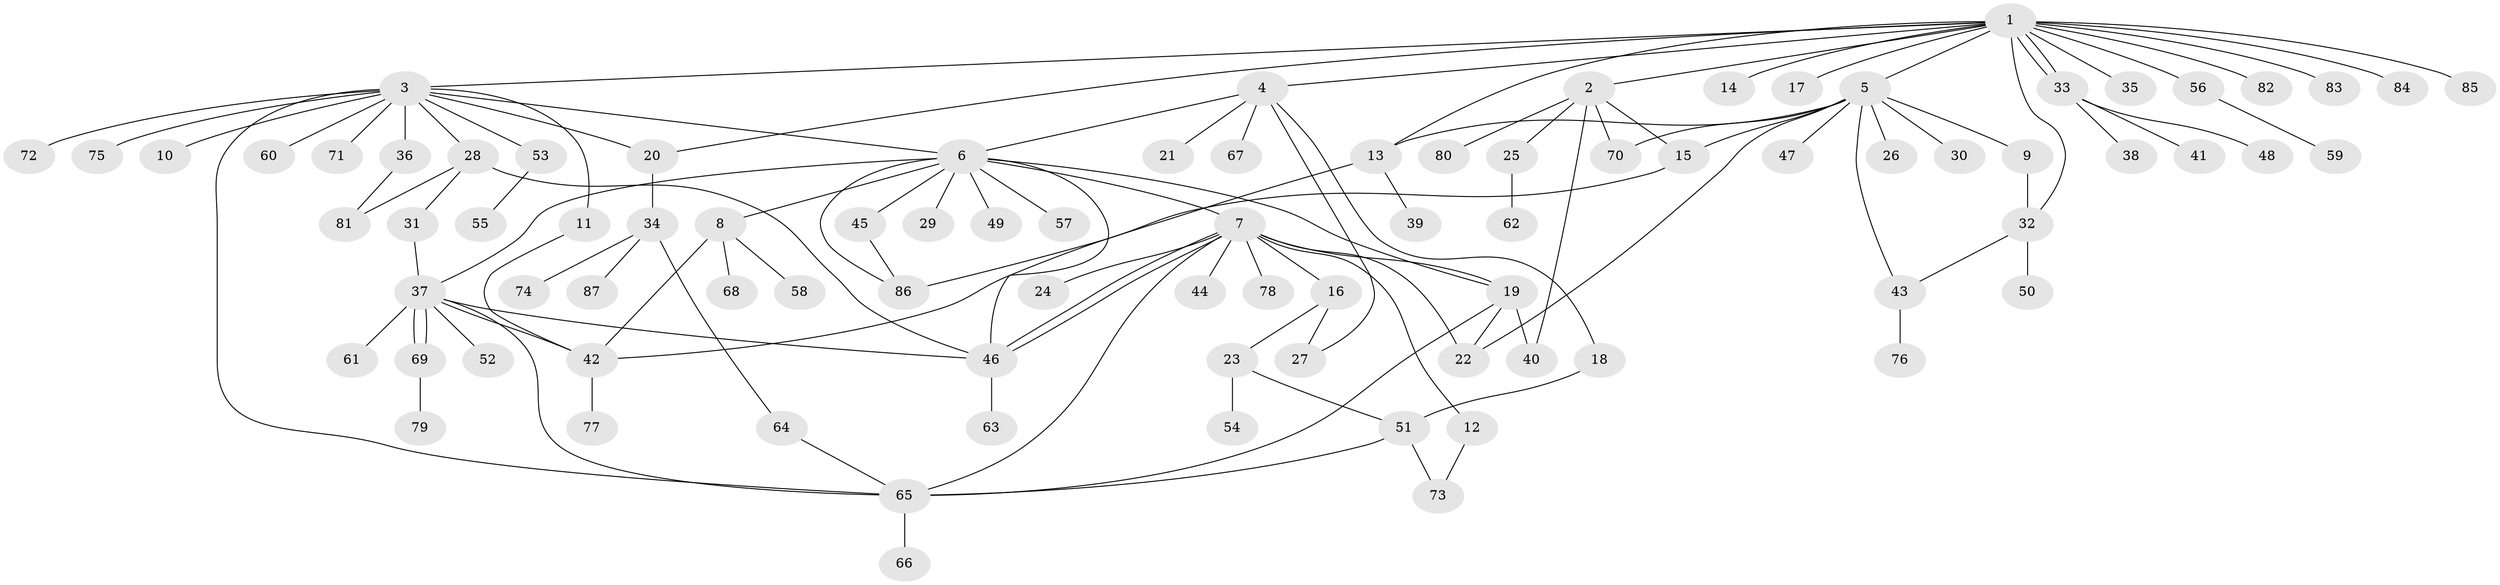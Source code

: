 // coarse degree distribution, {5: 0.03773584905660377, 2: 0.1509433962264151, 1: 0.4339622641509434, 3: 0.1509433962264151, 7: 0.03773584905660377, 9: 0.03773584905660377, 12: 0.018867924528301886, 4: 0.09433962264150944, 6: 0.018867924528301886, 15: 0.018867924528301886}
// Generated by graph-tools (version 1.1) at 2025/36/03/04/25 23:36:43]
// undirected, 87 vertices, 118 edges
graph export_dot {
  node [color=gray90,style=filled];
  1;
  2;
  3;
  4;
  5;
  6;
  7;
  8;
  9;
  10;
  11;
  12;
  13;
  14;
  15;
  16;
  17;
  18;
  19;
  20;
  21;
  22;
  23;
  24;
  25;
  26;
  27;
  28;
  29;
  30;
  31;
  32;
  33;
  34;
  35;
  36;
  37;
  38;
  39;
  40;
  41;
  42;
  43;
  44;
  45;
  46;
  47;
  48;
  49;
  50;
  51;
  52;
  53;
  54;
  55;
  56;
  57;
  58;
  59;
  60;
  61;
  62;
  63;
  64;
  65;
  66;
  67;
  68;
  69;
  70;
  71;
  72;
  73;
  74;
  75;
  76;
  77;
  78;
  79;
  80;
  81;
  82;
  83;
  84;
  85;
  86;
  87;
  1 -- 2;
  1 -- 3;
  1 -- 4;
  1 -- 5;
  1 -- 13;
  1 -- 14;
  1 -- 17;
  1 -- 20;
  1 -- 32;
  1 -- 33;
  1 -- 33;
  1 -- 35;
  1 -- 56;
  1 -- 82;
  1 -- 83;
  1 -- 84;
  1 -- 85;
  2 -- 15;
  2 -- 25;
  2 -- 40;
  2 -- 70;
  2 -- 80;
  3 -- 6;
  3 -- 10;
  3 -- 11;
  3 -- 20;
  3 -- 28;
  3 -- 36;
  3 -- 53;
  3 -- 60;
  3 -- 65;
  3 -- 71;
  3 -- 72;
  3 -- 75;
  4 -- 6;
  4 -- 18;
  4 -- 21;
  4 -- 27;
  4 -- 67;
  5 -- 9;
  5 -- 13;
  5 -- 15;
  5 -- 22;
  5 -- 26;
  5 -- 30;
  5 -- 43;
  5 -- 47;
  5 -- 70;
  6 -- 7;
  6 -- 8;
  6 -- 19;
  6 -- 29;
  6 -- 37;
  6 -- 45;
  6 -- 46;
  6 -- 49;
  6 -- 57;
  6 -- 86;
  7 -- 12;
  7 -- 16;
  7 -- 19;
  7 -- 22;
  7 -- 24;
  7 -- 44;
  7 -- 46;
  7 -- 46;
  7 -- 65;
  7 -- 78;
  8 -- 42;
  8 -- 58;
  8 -- 68;
  9 -- 32;
  11 -- 42;
  12 -- 73;
  13 -- 39;
  13 -- 42;
  15 -- 86;
  16 -- 23;
  16 -- 27;
  18 -- 51;
  19 -- 22;
  19 -- 40;
  19 -- 65;
  20 -- 34;
  23 -- 51;
  23 -- 54;
  25 -- 62;
  28 -- 31;
  28 -- 46;
  28 -- 81;
  31 -- 37;
  32 -- 43;
  32 -- 50;
  33 -- 38;
  33 -- 41;
  33 -- 48;
  34 -- 64;
  34 -- 74;
  34 -- 87;
  36 -- 81;
  37 -- 42;
  37 -- 46;
  37 -- 52;
  37 -- 61;
  37 -- 65;
  37 -- 69;
  37 -- 69;
  42 -- 77;
  43 -- 76;
  45 -- 86;
  46 -- 63;
  51 -- 65;
  51 -- 73;
  53 -- 55;
  56 -- 59;
  64 -- 65;
  65 -- 66;
  69 -- 79;
}
